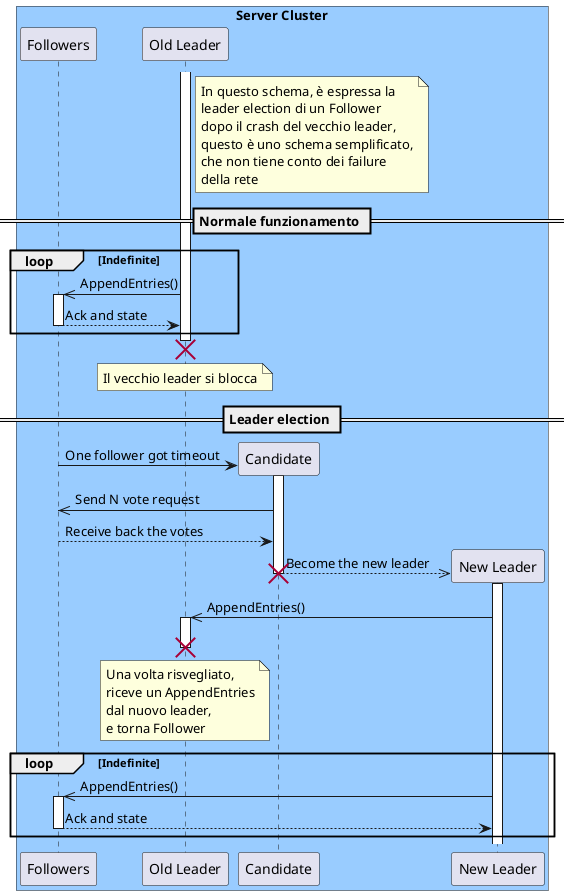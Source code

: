 @startuml
    

  box "Server Cluster" #99CCFF 
    participant "Followers" as Followers
    participant "Old Leader" as OldLeader
    participant "Candidate" as Candidate
    participant "New Leader" as Leader
  activate OldLeader

  note right OldLeader
    In questo schema, è espressa la
    leader election di un Follower
    dopo il crash del vecchio leader,
    questo è uno schema semplificato,
    che non tiene conto dei failure 
    della rete
  end note
  == Normale funzionamento ==
  loop Indefinite
    OldLeader ->> Followers : AppendEntries()
    activate Followers
    Followers --> OldLeader : Ack and state
    deactivate Followers
  end group
    destroy OldLeader 
  note over OldLeader :Il vecchio leader si blocca
  == Leader election ==
  Followers -> Candidate ** : One follower got timeout
  activate Candidate
  Candidate ->> Followers : Send N vote request
  Followers --> Candidate : Receive back the votes
  
  Candidate -->> Leader ** : Become the new leader
  activate Leader
  deactivate Candidate 
  destroy Candidate
  Leader ->> OldLeader : AppendEntries()
  activate OldLeader
  note Over OldLeader 
    Una volta risvegliato,
    riceve un AppendEntries
    dal nuovo leader,
    e torna Follower
  end note
  destroy OldLeader
  loop Indefinite
    Leader ->> Followers : AppendEntries()
    activate Followers
    Followers --> Leader : Ack and state
    deactivate Followers
  end group
end box
@enduml